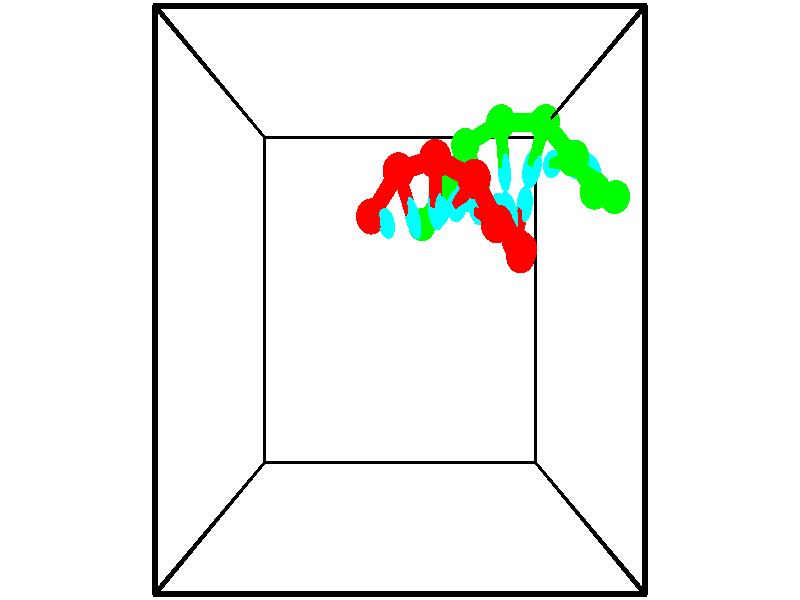 // switches for output
#declare DRAW_BASES = 1; // possible values are 0, 1; only relevant for DNA ribbons
#declare DRAW_BASES_TYPE = 3; // possible values are 1, 2, 3; only relevant for DNA ribbons
#declare DRAW_FOG = 0; // set to 1 to enable fog

#include "colors.inc"

#include "transforms.inc"
background { rgb <1, 1, 1>}

#default {
   normal{
       ripples 0.25
       frequency 0.20
       turbulence 0.2
       lambda 5
   }
	finish {
		phong 0.1
		phong_size 40.
	}
}

// original window dimensions: 1024x640


// camera settings

camera {
	sky <-0, 1, 0>
	up <-0, 1, 0>
	right 1.6 * <1, 0, 0>
	location <2.5, 2.5, 11.1562>
	look_at <2.5, 2.5, 2.5>
	direction <0, 0, -8.6562>
	angle 67.0682
}


# declare cpy_camera_pos = <2.5, 2.5, 11.1562>;
# if (DRAW_FOG = 1)
fog {
	fog_type 2
	up vnormalize(cpy_camera_pos)
	color rgbt<1,1,1,0.3>
	distance 1e-5
	fog_alt 3e-3
	fog_offset 4
}
# end


// LIGHTS

# declare lum = 6;
global_settings {
	ambient_light rgb lum * <0.05, 0.05, 0.05>
	max_trace_level 15
}# declare cpy_direct_light_amount = 0.25;
light_source
{	1000 * <-1, -1, 1>,
	rgb lum * cpy_direct_light_amount
	parallel
}

light_source
{	1000 * <1, 1, -1>,
	rgb lum * cpy_direct_light_amount
	parallel
}

// strand 0

// nucleotide -1

// particle -1
sphere {
	<2.014156, 3.664809, 1.046228> 0.250000
	pigment { color rgbt <1,0,0,0> }
	no_shadow
}
cylinder {
	<2.169163, 3.572092, 1.403126>,  <2.262167, 3.516462, 1.617265>, 0.100000
	pigment { color rgbt <1,0,0,0> }
	no_shadow
}
cylinder {
	<2.169163, 3.572092, 1.403126>,  <2.014156, 3.664809, 1.046228>, 0.100000
	pigment { color rgbt <1,0,0,0> }
	no_shadow
}

// particle -1
sphere {
	<2.169163, 3.572092, 1.403126> 0.100000
	pigment { color rgbt <1,0,0,0> }
	no_shadow
}
sphere {
	0, 1
	scale<0.080000,0.200000,0.300000>
	matrix <0.920266, 0.154194, -0.359630,
		-0.054219, 0.960467, 0.273064,
		0.387518, -0.231793, 0.892246,
		2.285418, 3.502554, 1.670799>
	pigment { color rgbt <0,1,1,0> }
	no_shadow
}
cylinder {
	<2.471921, 4.223380, 1.457207>,  <2.014156, 3.664809, 1.046228>, 0.130000
	pigment { color rgbt <1,0,0,0> }
	no_shadow
}

// nucleotide -1

// particle -1
sphere {
	<2.471921, 4.223380, 1.457207> 0.250000
	pigment { color rgbt <1,0,0,0> }
	no_shadow
}
cylinder {
	<2.601994, 3.857330, 1.552544>,  <2.680037, 3.637701, 1.609746>, 0.100000
	pigment { color rgbt <1,0,0,0> }
	no_shadow
}
cylinder {
	<2.601994, 3.857330, 1.552544>,  <2.471921, 4.223380, 1.457207>, 0.100000
	pigment { color rgbt <1,0,0,0> }
	no_shadow
}

// particle -1
sphere {
	<2.601994, 3.857330, 1.552544> 0.100000
	pigment { color rgbt <1,0,0,0> }
	no_shadow
}
sphere {
	0, 1
	scale<0.080000,0.200000,0.300000>
	matrix <0.898346, 0.220222, -0.380100,
		0.295350, 0.337715, 0.893710,
		0.325180, -0.915123, 0.238343,
		2.699548, 3.582793, 1.624046>
	pigment { color rgbt <0,1,1,0> }
	no_shadow
}
cylinder {
	<3.041223, 4.311403, 1.864239>,  <2.471921, 4.223380, 1.457207>, 0.130000
	pigment { color rgbt <1,0,0,0> }
	no_shadow
}

// nucleotide -1

// particle -1
sphere {
	<3.041223, 4.311403, 1.864239> 0.250000
	pigment { color rgbt <1,0,0,0> }
	no_shadow
}
cylinder {
	<3.060886, 3.966942, 1.661854>,  <3.072685, 3.760265, 1.540423>, 0.100000
	pigment { color rgbt <1,0,0,0> }
	no_shadow
}
cylinder {
	<3.060886, 3.966942, 1.661854>,  <3.041223, 4.311403, 1.864239>, 0.100000
	pigment { color rgbt <1,0,0,0> }
	no_shadow
}

// particle -1
sphere {
	<3.060886, 3.966942, 1.661854> 0.100000
	pigment { color rgbt <1,0,0,0> }
	no_shadow
}
sphere {
	0, 1
	scale<0.080000,0.200000,0.300000>
	matrix <0.835256, 0.313211, -0.451935,
		0.547659, -0.400391, 0.734682,
		0.049160, -0.861154, -0.505962,
		3.075634, 3.708596, 1.510065>
	pigment { color rgbt <0,1,1,0> }
	no_shadow
}
cylinder {
	<3.630749, 4.039154, 1.947982>,  <3.041223, 4.311403, 1.864239>, 0.130000
	pigment { color rgbt <1,0,0,0> }
	no_shadow
}

// nucleotide -1

// particle -1
sphere {
	<3.630749, 4.039154, 1.947982> 0.250000
	pigment { color rgbt <1,0,0,0> }
	no_shadow
}
cylinder {
	<3.511730, 3.890184, 1.596354>,  <3.440319, 3.800803, 1.385376>, 0.100000
	pigment { color rgbt <1,0,0,0> }
	no_shadow
}
cylinder {
	<3.511730, 3.890184, 1.596354>,  <3.630749, 4.039154, 1.947982>, 0.100000
	pigment { color rgbt <1,0,0,0> }
	no_shadow
}

// particle -1
sphere {
	<3.511730, 3.890184, 1.596354> 0.100000
	pigment { color rgbt <1,0,0,0> }
	no_shadow
}
sphere {
	0, 1
	scale<0.080000,0.200000,0.300000>
	matrix <0.857530, 0.300479, -0.417557,
		0.419651, -0.878073, 0.229958,
		-0.297548, -0.372424, -0.879071,
		3.422466, 3.778457, 1.332632>
	pigment { color rgbt <0,1,1,0> }
	no_shadow
}
cylinder {
	<4.010398, 3.487844, 1.755433>,  <3.630749, 4.039154, 1.947982>, 0.130000
	pigment { color rgbt <1,0,0,0> }
	no_shadow
}

// nucleotide -1

// particle -1
sphere {
	<4.010398, 3.487844, 1.755433> 0.250000
	pigment { color rgbt <1,0,0,0> }
	no_shadow
}
cylinder {
	<3.882488, 3.632769, 1.405239>,  <3.805742, 3.719723, 1.195123>, 0.100000
	pigment { color rgbt <1,0,0,0> }
	no_shadow
}
cylinder {
	<3.882488, 3.632769, 1.405239>,  <4.010398, 3.487844, 1.755433>, 0.100000
	pigment { color rgbt <1,0,0,0> }
	no_shadow
}

// particle -1
sphere {
	<3.882488, 3.632769, 1.405239> 0.100000
	pigment { color rgbt <1,0,0,0> }
	no_shadow
}
sphere {
	0, 1
	scale<0.080000,0.200000,0.300000>
	matrix <0.947494, 0.122678, -0.295307,
		0.000409, -0.923948, -0.382517,
		-0.319775, 0.362312, -0.875485,
		3.786556, 3.741462, 1.142594>
	pigment { color rgbt <0,1,1,0> }
	no_shadow
}
cylinder {
	<4.503935, 3.186224, 1.219048>,  <4.010398, 3.487844, 1.755433>, 0.130000
	pigment { color rgbt <1,0,0,0> }
	no_shadow
}

// nucleotide -1

// particle -1
sphere {
	<4.503935, 3.186224, 1.219048> 0.250000
	pigment { color rgbt <1,0,0,0> }
	no_shadow
}
cylinder {
	<4.345619, 3.512054, 1.049429>,  <4.250630, 3.707553, 0.947657>, 0.100000
	pigment { color rgbt <1,0,0,0> }
	no_shadow
}
cylinder {
	<4.345619, 3.512054, 1.049429>,  <4.503935, 3.186224, 1.219048>, 0.100000
	pigment { color rgbt <1,0,0,0> }
	no_shadow
}

// particle -1
sphere {
	<4.345619, 3.512054, 1.049429> 0.100000
	pigment { color rgbt <1,0,0,0> }
	no_shadow
}
sphere {
	0, 1
	scale<0.080000,0.200000,0.300000>
	matrix <0.868625, 0.182192, -0.460757,
		-0.298064, -0.550701, -0.779671,
		-0.395789, 0.814577, -0.424047,
		4.226882, 3.756427, 0.922215>
	pigment { color rgbt <0,1,1,0> }
	no_shadow
}
cylinder {
	<4.636815, 3.142015, 0.461341>,  <4.503935, 3.186224, 1.219048>, 0.130000
	pigment { color rgbt <1,0,0,0> }
	no_shadow
}

// nucleotide -1

// particle -1
sphere {
	<4.636815, 3.142015, 0.461341> 0.250000
	pigment { color rgbt <1,0,0,0> }
	no_shadow
}
cylinder {
	<4.511349, 3.517109, 0.521030>,  <4.436069, 3.742165, 0.556844>, 0.100000
	pigment { color rgbt <1,0,0,0> }
	no_shadow
}
cylinder {
	<4.511349, 3.517109, 0.521030>,  <4.636815, 3.142015, 0.461341>, 0.100000
	pigment { color rgbt <1,0,0,0> }
	no_shadow
}

// particle -1
sphere {
	<4.511349, 3.517109, 0.521030> 0.100000
	pigment { color rgbt <1,0,0,0> }
	no_shadow
}
sphere {
	0, 1
	scale<0.080000,0.200000,0.300000>
	matrix <0.857725, 0.347234, -0.379126,
		-0.407335, 0.009073, -0.913234,
		-0.313666, 0.937735, 0.149223,
		4.417249, 3.798429, 0.565797>
	pigment { color rgbt <0,1,1,0> }
	no_shadow
}
cylinder {
	<4.675348, 3.404225, -0.193325>,  <4.636815, 3.142015, 0.461341>, 0.130000
	pigment { color rgbt <1,0,0,0> }
	no_shadow
}

// nucleotide -1

// particle -1
sphere {
	<4.675348, 3.404225, -0.193325> 0.250000
	pigment { color rgbt <1,0,0,0> }
	no_shadow
}
cylinder {
	<4.717396, 3.708502, 0.062893>,  <4.742624, 3.891068, 0.216624>, 0.100000
	pigment { color rgbt <1,0,0,0> }
	no_shadow
}
cylinder {
	<4.717396, 3.708502, 0.062893>,  <4.675348, 3.404225, -0.193325>, 0.100000
	pigment { color rgbt <1,0,0,0> }
	no_shadow
}

// particle -1
sphere {
	<4.717396, 3.708502, 0.062893> 0.100000
	pigment { color rgbt <1,0,0,0> }
	no_shadow
}
sphere {
	0, 1
	scale<0.080000,0.200000,0.300000>
	matrix <0.902150, 0.198067, -0.383268,
		-0.418420, 0.618156, -0.665439,
		0.105118, 0.760693, 0.640544,
		4.748931, 3.936710, 0.255056>
	pigment { color rgbt <0,1,1,0> }
	no_shadow
}
// strand 1

// nucleotide -1

// particle -1
sphere {
	<6.332094, 4.027562, 0.401657> 0.250000
	pigment { color rgbt <0,1,0,0> }
	no_shadow
}
cylinder {
	<6.105598, 4.310207, 0.231918>,  <5.969701, 4.479795, 0.130075>, 0.100000
	pigment { color rgbt <0,1,0,0> }
	no_shadow
}
cylinder {
	<6.105598, 4.310207, 0.231918>,  <6.332094, 4.027562, 0.401657>, 0.100000
	pigment { color rgbt <0,1,0,0> }
	no_shadow
}

// particle -1
sphere {
	<6.105598, 4.310207, 0.231918> 0.100000
	pigment { color rgbt <0,1,0,0> }
	no_shadow
}
sphere {
	0, 1
	scale<0.080000,0.200000,0.300000>
	matrix <-0.712748, -0.161202, 0.682645,
		0.413962, 0.688992, 0.594917,
		-0.566239, 0.706615, -0.424346,
		5.935727, 4.522192, 0.104615>
	pigment { color rgbt <0,1,1,0> }
	no_shadow
}
cylinder {
	<5.837833, 4.041936, 0.827369>,  <6.332094, 4.027562, 0.401657>, 0.130000
	pigment { color rgbt <0,1,0,0> }
	no_shadow
}

// nucleotide -1

// particle -1
sphere {
	<5.837833, 4.041936, 0.827369> 0.250000
	pigment { color rgbt <0,1,0,0> }
	no_shadow
}
cylinder {
	<5.699921, 4.324867, 0.580528>,  <5.617173, 4.494626, 0.432424>, 0.100000
	pigment { color rgbt <0,1,0,0> }
	no_shadow
}
cylinder {
	<5.699921, 4.324867, 0.580528>,  <5.837833, 4.041936, 0.827369>, 0.100000
	pigment { color rgbt <0,1,0,0> }
	no_shadow
}

// particle -1
sphere {
	<5.699921, 4.324867, 0.580528> 0.100000
	pigment { color rgbt <0,1,0,0> }
	no_shadow
}
sphere {
	0, 1
	scale<0.080000,0.200000,0.300000>
	matrix <-0.888921, -0.034822, 0.456735,
		0.301573, 0.706028, 0.640764,
		-0.344781, 0.707327, -0.617102,
		5.596487, 4.537066, 0.395398>
	pigment { color rgbt <0,1,1,0> }
	no_shadow
}
cylinder {
	<5.359676, 4.450189, 1.196852>,  <5.837833, 4.041936, 0.827369>, 0.130000
	pigment { color rgbt <0,1,0,0> }
	no_shadow
}

// nucleotide -1

// particle -1
sphere {
	<5.359676, 4.450189, 1.196852> 0.250000
	pigment { color rgbt <0,1,0,0> }
	no_shadow
}
cylinder {
	<5.258224, 4.475731, 0.810776>,  <5.197353, 4.491056, 0.579130>, 0.100000
	pigment { color rgbt <0,1,0,0> }
	no_shadow
}
cylinder {
	<5.258224, 4.475731, 0.810776>,  <5.359676, 4.450189, 1.196852>, 0.100000
	pigment { color rgbt <0,1,0,0> }
	no_shadow
}

// particle -1
sphere {
	<5.258224, 4.475731, 0.810776> 0.100000
	pigment { color rgbt <0,1,0,0> }
	no_shadow
}
sphere {
	0, 1
	scale<0.080000,0.200000,0.300000>
	matrix <-0.966894, -0.045703, 0.251053,
		-0.028081, 0.996912, 0.073333,
		-0.253629, 0.063856, -0.965192,
		5.182136, 4.494887, 0.521218>
	pigment { color rgbt <0,1,1,0> }
	no_shadow
}
cylinder {
	<4.941360, 4.994223, 0.974827>,  <5.359676, 4.450189, 1.196852>, 0.130000
	pigment { color rgbt <0,1,0,0> }
	no_shadow
}

// nucleotide -1

// particle -1
sphere {
	<4.941360, 4.994223, 0.974827> 0.250000
	pigment { color rgbt <0,1,0,0> }
	no_shadow
}
cylinder {
	<4.862350, 4.661987, 0.766556>,  <4.814944, 4.462646, 0.641593>, 0.100000
	pigment { color rgbt <0,1,0,0> }
	no_shadow
}
cylinder {
	<4.862350, 4.661987, 0.766556>,  <4.941360, 4.994223, 0.974827>, 0.100000
	pigment { color rgbt <0,1,0,0> }
	no_shadow
}

// particle -1
sphere {
	<4.862350, 4.661987, 0.766556> 0.100000
	pigment { color rgbt <0,1,0,0> }
	no_shadow
}
sphere {
	0, 1
	scale<0.080000,0.200000,0.300000>
	matrix <-0.838888, -0.131590, 0.528158,
		-0.507198, 0.541114, -0.670780,
		-0.197525, -0.830590, -0.520677,
		4.803093, 4.412810, 0.610353>
	pigment { color rgbt <0,1,1,0> }
	no_shadow
}
cylinder {
	<4.237877, 5.055483, 0.744480>,  <4.941360, 4.994223, 0.974827>, 0.130000
	pigment { color rgbt <0,1,0,0> }
	no_shadow
}

// nucleotide -1

// particle -1
sphere {
	<4.237877, 5.055483, 0.744480> 0.250000
	pigment { color rgbt <0,1,0,0> }
	no_shadow
}
cylinder {
	<4.285957, 4.665565, 0.669296>,  <4.314806, 4.431615, 0.624186>, 0.100000
	pigment { color rgbt <0,1,0,0> }
	no_shadow
}
cylinder {
	<4.285957, 4.665565, 0.669296>,  <4.237877, 5.055483, 0.744480>, 0.100000
	pigment { color rgbt <0,1,0,0> }
	no_shadow
}

// particle -1
sphere {
	<4.285957, 4.665565, 0.669296> 0.100000
	pigment { color rgbt <0,1,0,0> }
	no_shadow
}
sphere {
	0, 1
	scale<0.080000,0.200000,0.300000>
	matrix <-0.959603, -0.162602, 0.229615,
		-0.254390, 0.152768, -0.954959,
		0.120200, -0.974794, -0.187960,
		4.322017, 4.373127, 0.612908>
	pigment { color rgbt <0,1,1,0> }
	no_shadow
}
cylinder {
	<3.667198, 4.807220, 0.354515>,  <4.237877, 5.055483, 0.744480>, 0.130000
	pigment { color rgbt <0,1,0,0> }
	no_shadow
}

// nucleotide -1

// particle -1
sphere {
	<3.667198, 4.807220, 0.354515> 0.250000
	pigment { color rgbt <0,1,0,0> }
	no_shadow
}
cylinder {
	<3.810646, 4.481213, 0.536564>,  <3.896715, 4.285608, 0.645793>, 0.100000
	pigment { color rgbt <0,1,0,0> }
	no_shadow
}
cylinder {
	<3.810646, 4.481213, 0.536564>,  <3.667198, 4.807220, 0.354515>, 0.100000
	pigment { color rgbt <0,1,0,0> }
	no_shadow
}

// particle -1
sphere {
	<3.810646, 4.481213, 0.536564> 0.100000
	pigment { color rgbt <0,1,0,0> }
	no_shadow
}
sphere {
	0, 1
	scale<0.080000,0.200000,0.300000>
	matrix <-0.928020, -0.258606, 0.268143,
		-0.100844, -0.518524, -0.849095,
		0.358620, -0.815019, 0.455122,
		3.918232, 4.236707, 0.673100>
	pigment { color rgbt <0,1,1,0> }
	no_shadow
}
cylinder {
	<3.378294, 4.248899, 0.073963>,  <3.667198, 4.807220, 0.354515>, 0.130000
	pigment { color rgbt <0,1,0,0> }
	no_shadow
}

// nucleotide -1

// particle -1
sphere {
	<3.378294, 4.248899, 0.073963> 0.250000
	pigment { color rgbt <0,1,0,0> }
	no_shadow
}
cylinder {
	<3.507759, 4.092209, 0.418472>,  <3.585438, 3.998195, 0.625178>, 0.100000
	pigment { color rgbt <0,1,0,0> }
	no_shadow
}
cylinder {
	<3.507759, 4.092209, 0.418472>,  <3.378294, 4.248899, 0.073963>, 0.100000
	pigment { color rgbt <0,1,0,0> }
	no_shadow
}

// particle -1
sphere {
	<3.507759, 4.092209, 0.418472> 0.100000
	pigment { color rgbt <0,1,0,0> }
	no_shadow
}
sphere {
	0, 1
	scale<0.080000,0.200000,0.300000>
	matrix <-0.928179, -0.308130, 0.208663,
		0.183646, -0.866953, -0.463321,
		0.323664, -0.391724, 0.861274,
		3.604858, 3.974692, 0.676855>
	pigment { color rgbt <0,1,1,0> }
	no_shadow
}
cylinder {
	<2.899138, 3.641393, 0.169971>,  <3.378294, 4.248899, 0.073963>, 0.130000
	pigment { color rgbt <0,1,0,0> }
	no_shadow
}

// nucleotide -1

// particle -1
sphere {
	<2.899138, 3.641393, 0.169971> 0.250000
	pigment { color rgbt <0,1,0,0> }
	no_shadow
}
cylinder {
	<3.063545, 3.715244, 0.527065>,  <3.162189, 3.759555, 0.741322>, 0.100000
	pigment { color rgbt <0,1,0,0> }
	no_shadow
}
cylinder {
	<3.063545, 3.715244, 0.527065>,  <2.899138, 3.641393, 0.169971>, 0.100000
	pigment { color rgbt <0,1,0,0> }
	no_shadow
}

// particle -1
sphere {
	<3.063545, 3.715244, 0.527065> 0.100000
	pigment { color rgbt <0,1,0,0> }
	no_shadow
}
sphere {
	0, 1
	scale<0.080000,0.200000,0.300000>
	matrix <-0.851819, -0.271080, 0.448242,
		0.324760, -0.944684, 0.045851,
		0.411018, 0.184628, 0.892736,
		3.186851, 3.770633, 0.794886>
	pigment { color rgbt <0,1,1,0> }
	no_shadow
}
// box output
cylinder {
	<0.000000, 0.000000, 0.000000>,  <5.000000, 0.000000, 0.000000>, 0.025000
	pigment { color rgbt <0,0,0,0> }
	no_shadow
}
cylinder {
	<0.000000, 0.000000, 0.000000>,  <0.000000, 5.000000, 0.000000>, 0.025000
	pigment { color rgbt <0,0,0,0> }
	no_shadow
}
cylinder {
	<0.000000, 0.000000, 0.000000>,  <0.000000, 0.000000, 5.000000>, 0.025000
	pigment { color rgbt <0,0,0,0> }
	no_shadow
}
cylinder {
	<5.000000, 5.000000, 5.000000>,  <0.000000, 5.000000, 5.000000>, 0.025000
	pigment { color rgbt <0,0,0,0> }
	no_shadow
}
cylinder {
	<5.000000, 5.000000, 5.000000>,  <5.000000, 0.000000, 5.000000>, 0.025000
	pigment { color rgbt <0,0,0,0> }
	no_shadow
}
cylinder {
	<5.000000, 5.000000, 5.000000>,  <5.000000, 5.000000, 0.000000>, 0.025000
	pigment { color rgbt <0,0,0,0> }
	no_shadow
}
cylinder {
	<0.000000, 0.000000, 5.000000>,  <0.000000, 5.000000, 5.000000>, 0.025000
	pigment { color rgbt <0,0,0,0> }
	no_shadow
}
cylinder {
	<0.000000, 0.000000, 5.000000>,  <5.000000, 0.000000, 5.000000>, 0.025000
	pigment { color rgbt <0,0,0,0> }
	no_shadow
}
cylinder {
	<5.000000, 5.000000, 0.000000>,  <0.000000, 5.000000, 0.000000>, 0.025000
	pigment { color rgbt <0,0,0,0> }
	no_shadow
}
cylinder {
	<5.000000, 5.000000, 0.000000>,  <5.000000, 0.000000, 0.000000>, 0.025000
	pigment { color rgbt <0,0,0,0> }
	no_shadow
}
cylinder {
	<5.000000, 0.000000, 5.000000>,  <5.000000, 0.000000, 0.000000>, 0.025000
	pigment { color rgbt <0,0,0,0> }
	no_shadow
}
cylinder {
	<0.000000, 5.000000, 0.000000>,  <0.000000, 5.000000, 5.000000>, 0.025000
	pigment { color rgbt <0,0,0,0> }
	no_shadow
}
// end of box output
